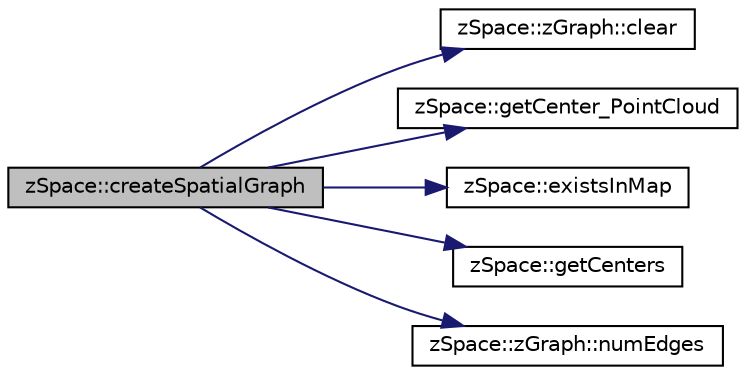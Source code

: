 digraph "zSpace::createSpatialGraph"
{
 // LATEX_PDF_SIZE
  edge [fontname="Helvetica",fontsize="10",labelfontname="Helvetica",labelfontsize="10"];
  node [fontname="Helvetica",fontsize="10",shape=record];
  rankdir="LR";
  Node0 [label="zSpace::createSpatialGraph",height=0.2,width=0.4,color="black", fillcolor="grey75", style="filled", fontcolor="black",tooltip="This method creates the spatial graph based on the input volume meshes."];
  Node0 -> Node1 [color="midnightblue",fontsize="10",style="solid",fontname="Helvetica"];
  Node1 [label="zSpace::zGraph::clear",height=0.2,width=0.4,color="black", fillcolor="white", style="filled",URL="$classz_space_1_1z_graph.html#a09aebba335e165ea1392ba7b79145407",tooltip="This method clears the memory used by the mesh."];
  Node0 -> Node2 [color="midnightblue",fontsize="10",style="solid",fontname="Helvetica"];
  Node2 [label="zSpace::getCenter_PointCloud",height=0.2,width=0.4,color="black", fillcolor="white", style="filled",URL="$group__z_vector_matrix_utilities.html#ga4fc1e5d1d19598e08449d11b5e6683c6",tooltip="This method computes the center of the input point cloud."];
  Node0 -> Node3 [color="midnightblue",fontsize="10",style="solid",fontname="Helvetica"];
  Node3 [label="zSpace::existsInMap",height=0.2,width=0.4,color="black", fillcolor="white", style="filled",URL="$group__z_core_utilities.html#gaa8375b752d259554eef39b2c7985fa14",tooltip="This method checks if the input hashkey exists in the map."];
  Node0 -> Node4 [color="midnightblue",fontsize="10",style="solid",fontname="Helvetica"];
  Node4 [label="zSpace::getCenters",height=0.2,width=0.4,color="black", fillcolor="white", style="filled",URL="$group__z_graph_mesh_utilities.html#ga150a761e741dcc8e927aba87cc016de3",tooltip="This method computes the centers of a all edges or faces of a zGraph/zMesh."];
  Node0 -> Node5 [color="midnightblue",fontsize="10",style="solid",fontname="Helvetica"];
  Node5 [label="zSpace::zGraph::numEdges",height=0.2,width=0.4,color="black", fillcolor="white", style="filled",URL="$classz_space_1_1z_graph.html#a0c062c1592a7264cbf11f652edb25f92",tooltip="This method returns the number of half edges in the graph or mesh."];
}
